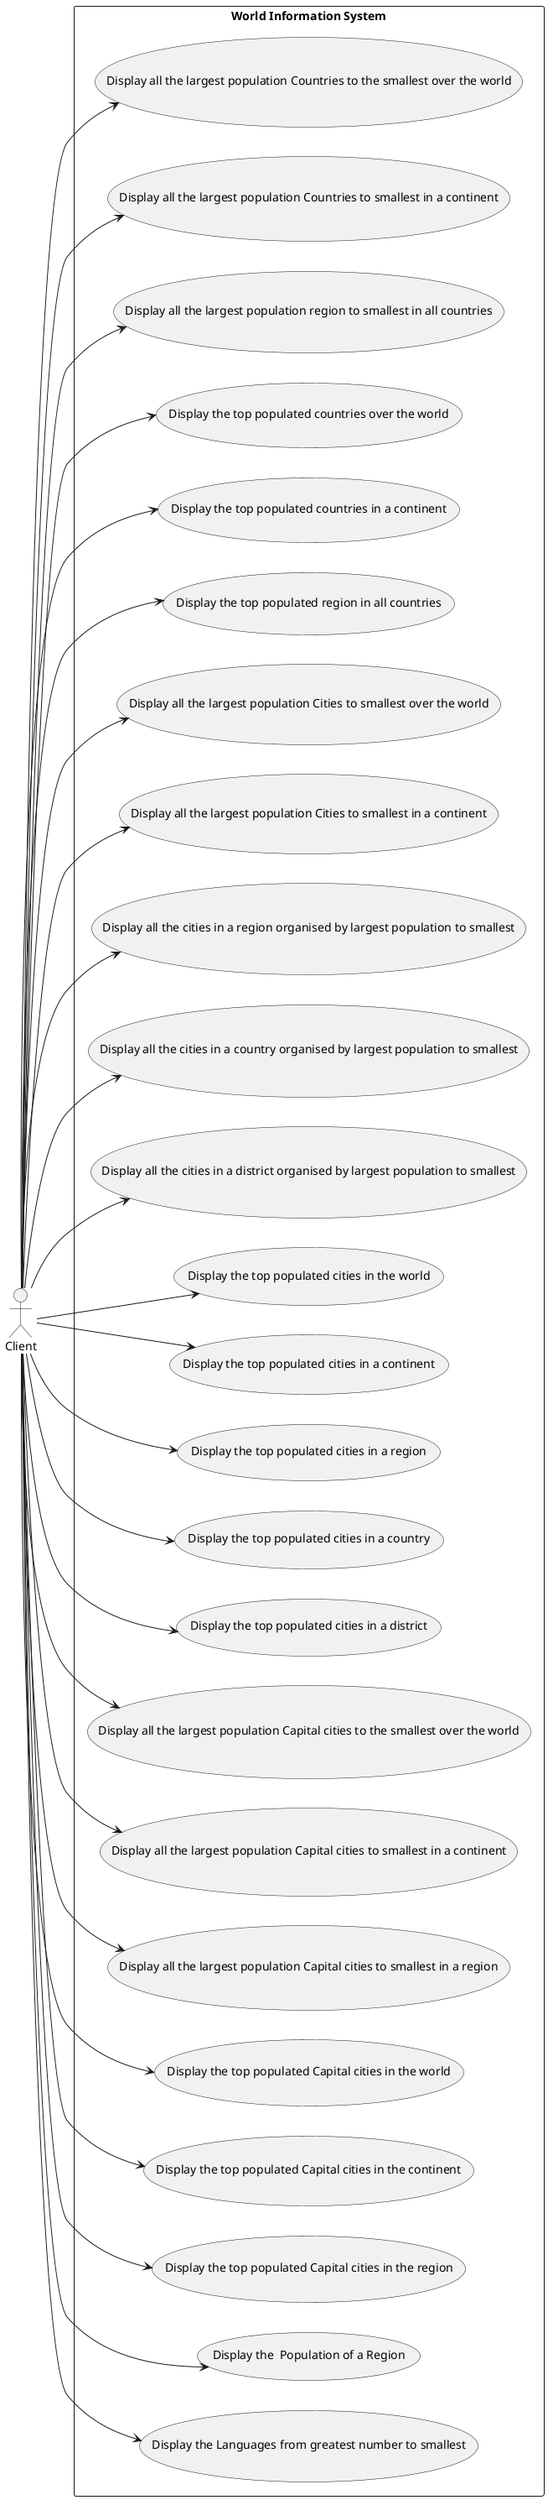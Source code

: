 
@startuml

actor C1 as "Client"

left to right direction
skinparam packageStyle rectangle

rectangle "World Information System" {

    C1 --> (Display all the largest population Countries to the smallest over the world)
    C1 --> (Display all the largest population Countries to smallest in a continent)
    C1 --> (Display all the largest population region to smallest in all countries)
    C1 --> (Display the top populated countries over the world)
    C1 --> (Display the top populated countries in a continent)
    C1 --> (Display the top populated region in all countries)
    C1 --> (Display all the largest population Cities to smallest over the world)
    C1 --> (Display all the largest population Cities to smallest in a continent)
    C1 --> (Display all the cities in a region organised by largest population to smallest)
    C1 --> (Display all the cities in a country organised by largest population to smallest)
    C1 --> (Display all the cities in a district organised by largest population to smallest)
    C1 --> (Display the top populated cities in the world)
    C1 --> (Display the top populated cities in a continent)
    C1 --> (Display the top populated cities in a region)
    C1 --> (Display the top populated cities in a country)
    C1 --> (Display the top populated cities in a district)

    C1 --> (Display all the largest population Capital cities to the smallest over the world)
    C1 --> (Display all the largest population Capital cities to smallest in a continent)
    C1 --> (Display all the largest population Capital cities to smallest in a region)
    C1 --> (Display the top populated Capital cities in the world)
    C1 --> (Display the top populated Capital cities in the continent)
    C1 --> (Display the top populated Capital cities in the region)
    C1 --> (Display the  Population of a Region)
    C1 --> (Display the Languages from greatest number to smallest)

}

@enduml